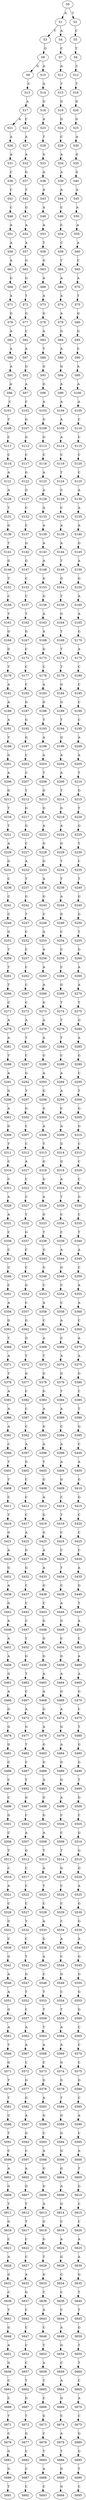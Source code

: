 strict digraph  {
	S0 -> S1 [ label = A ];
	S0 -> S2 [ label = T ];
	S1 -> S3 [ label = T ];
	S1 -> S4 [ label = A ];
	S2 -> S5 [ label = C ];
	S3 -> S6 [ label = G ];
	S4 -> S7 [ label = C ];
	S5 -> S8 [ label = T ];
	S6 -> S9 [ label = G ];
	S6 -> S10 [ label = A ];
	S7 -> S11 [ label = A ];
	S8 -> S12 [ label = C ];
	S9 -> S13 [ label = C ];
	S10 -> S14 [ label = A ];
	S11 -> S15 [ label = T ];
	S12 -> S16 [ label = T ];
	S13 -> S17 [ label = A ];
	S14 -> S18 [ label = G ];
	S15 -> S19 [ label = G ];
	S16 -> S20 [ label = G ];
	S17 -> S21 [ label = A ];
	S17 -> S22 [ label = C ];
	S18 -> S23 [ label = A ];
	S19 -> S24 [ label = G ];
	S20 -> S25 [ label = G ];
	S21 -> S26 [ label = A ];
	S22 -> S27 [ label = A ];
	S23 -> S28 [ label = T ];
	S24 -> S29 [ label = C ];
	S25 -> S30 [ label = A ];
	S26 -> S31 [ label = A ];
	S27 -> S32 [ label = A ];
	S28 -> S33 [ label = G ];
	S29 -> S34 [ label = A ];
	S30 -> S35 [ label = G ];
	S31 -> S36 [ label = C ];
	S32 -> S37 [ label = G ];
	S33 -> S38 [ label = A ];
	S34 -> S39 [ label = A ];
	S35 -> S40 [ label = G ];
	S36 -> S41 [ label = C ];
	S37 -> S42 [ label = T ];
	S38 -> S43 [ label = A ];
	S39 -> S44 [ label = A ];
	S40 -> S45 [ label = A ];
	S41 -> S46 [ label = C ];
	S42 -> S47 [ label = G ];
	S43 -> S48 [ label = A ];
	S44 -> S49 [ label = C ];
	S45 -> S50 [ label = A ];
	S46 -> S51 [ label = A ];
	S47 -> S52 [ label = A ];
	S48 -> S53 [ label = A ];
	S49 -> S54 [ label = C ];
	S50 -> S55 [ label = A ];
	S51 -> S56 [ label = A ];
	S52 -> S57 [ label = A ];
	S53 -> S58 [ label = T ];
	S54 -> S59 [ label = C ];
	S55 -> S60 [ label = A ];
	S56 -> S61 [ label = A ];
	S57 -> S62 [ label = G ];
	S58 -> S63 [ label = G ];
	S59 -> S64 [ label = T ];
	S60 -> S65 [ label = C ];
	S61 -> S66 [ label = G ];
	S62 -> S67 [ label = G ];
	S63 -> S68 [ label = A ];
	S64 -> S69 [ label = A ];
	S65 -> S70 [ label = A ];
	S66 -> S71 [ label = A ];
	S67 -> S72 [ label = T ];
	S68 -> S73 [ label = A ];
	S69 -> S74 [ label = A ];
	S70 -> S75 [ label = T ];
	S71 -> S76 [ label = G ];
	S72 -> S77 [ label = G ];
	S73 -> S78 [ label = G ];
	S74 -> S79 [ label = A ];
	S75 -> S80 [ label = G ];
	S76 -> S81 [ label = A ];
	S77 -> S82 [ label = C ];
	S78 -> S83 [ label = A ];
	S79 -> S84 [ label = G ];
	S80 -> S85 [ label = G ];
	S81 -> S86 [ label = A ];
	S82 -> S87 [ label = A ];
	S83 -> S88 [ label = T ];
	S84 -> S89 [ label = A ];
	S85 -> S90 [ label = C ];
	S86 -> S91 [ label = A ];
	S87 -> S92 [ label = G ];
	S88 -> S93 [ label = G ];
	S89 -> S94 [ label = G ];
	S90 -> S95 [ label = A ];
	S91 -> S96 [ label = A ];
	S92 -> S97 [ label = A ];
	S93 -> S98 [ label = G ];
	S94 -> S99 [ label = A ];
	S95 -> S100 [ label = A ];
	S96 -> S101 [ label = C ];
	S97 -> S102 [ label = C ];
	S98 -> S103 [ label = A ];
	S99 -> S104 [ label = A ];
	S100 -> S105 [ label = A ];
	S101 -> S106 [ label = T ];
	S102 -> S107 [ label = G ];
	S103 -> S108 [ label = G ];
	S104 -> S109 [ label = A ];
	S105 -> S110 [ label = C ];
	S106 -> S111 [ label = C ];
	S107 -> S112 [ label = G ];
	S108 -> S113 [ label = G ];
	S109 -> S114 [ label = A ];
	S110 -> S115 [ label = C ];
	S111 -> S116 [ label = C ];
	S112 -> S117 [ label = C ];
	S113 -> S118 [ label = C ];
	S114 -> S119 [ label = C ];
	S115 -> S120 [ label = C ];
	S116 -> S121 [ label = A ];
	S117 -> S122 [ label = G ];
	S118 -> S123 [ label = A ];
	S119 -> S124 [ label = T ];
	S120 -> S125 [ label = C ];
	S121 -> S126 [ label = A ];
	S122 -> S127 [ label = G ];
	S123 -> S128 [ label = A ];
	S124 -> S129 [ label = C ];
	S125 -> S130 [ label = A ];
	S126 -> S131 [ label = T ];
	S127 -> S132 [ label = C ];
	S128 -> S133 [ label = A ];
	S129 -> S134 [ label = C ];
	S130 -> S135 [ label = A ];
	S131 -> S136 [ label = G ];
	S132 -> S137 [ label = C ];
	S133 -> S138 [ label = A ];
	S134 -> S139 [ label = A ];
	S135 -> S140 [ label = A ];
	S136 -> S141 [ label = T ];
	S137 -> S142 [ label = G ];
	S138 -> S143 [ label = A ];
	S139 -> S144 [ label = A ];
	S140 -> S145 [ label = G ];
	S141 -> S146 [ label = G ];
	S142 -> S147 [ label = G ];
	S143 -> S148 [ label = A ];
	S144 -> S149 [ label = T ];
	S145 -> S150 [ label = A ];
	S146 -> S151 [ label = T ];
	S147 -> S152 [ label = C ];
	S148 -> S153 [ label = G ];
	S149 -> S154 [ label = G ];
	S150 -> S155 [ label = G ];
	S151 -> S156 [ label = C ];
	S152 -> S157 [ label = C ];
	S153 -> S158 [ label = G ];
	S154 -> S159 [ label = T ];
	S155 -> S160 [ label = A ];
	S156 -> S161 [ label = T ];
	S157 -> S162 [ label = T ];
	S158 -> S163 [ label = A ];
	S159 -> S164 [ label = G ];
	S160 -> S165 [ label = A ];
	S161 -> S166 [ label = G ];
	S162 -> S167 [ label = G ];
	S163 -> S168 [ label = A ];
	S164 -> S169 [ label = T ];
	S165 -> S170 [ label = G ];
	S166 -> S171 [ label = G ];
	S167 -> S172 [ label = C ];
	S168 -> S173 [ label = G ];
	S169 -> S174 [ label = T ];
	S170 -> S175 [ label = A ];
	S171 -> S176 [ label = T ];
	S172 -> S177 [ label = C ];
	S173 -> S178 [ label = C ];
	S174 -> S179 [ label = T ];
	S175 -> S180 [ label = C ];
	S176 -> S181 [ label = A ];
	S177 -> S182 [ label = C ];
	S178 -> S183 [ label = A ];
	S179 -> S184 [ label = G ];
	S180 -> S185 [ label = C ];
	S181 -> S186 [ label = A ];
	S182 -> S187 [ label = G ];
	S183 -> S188 [ label = G ];
	S184 -> S189 [ label = G ];
	S185 -> S190 [ label = C ];
	S186 -> S191 [ label = A ];
	S187 -> S192 [ label = G ];
	S188 -> S193 [ label = T ];
	S189 -> S194 [ label = T ];
	S190 -> S195 [ label = C ];
	S191 -> S196 [ label = T ];
	S192 -> S197 [ label = G ];
	S193 -> S198 [ label = A ];
	S194 -> S199 [ label = G ];
	S195 -> S200 [ label = A ];
	S196 -> S201 [ label = G ];
	S197 -> S202 [ label = C ];
	S198 -> S203 [ label = A ];
	S199 -> S204 [ label = A ];
	S200 -> S205 [ label = A ];
	S201 -> S206 [ label = A ];
	S202 -> S207 [ label = C ];
	S203 -> S208 [ label = T ];
	S204 -> S209 [ label = A ];
	S205 -> S210 [ label = T ];
	S206 -> S211 [ label = G ];
	S207 -> S212 [ label = T ];
	S208 -> S213 [ label = G ];
	S209 -> S214 [ label = T ];
	S210 -> S215 [ label = G ];
	S211 -> S216 [ label = T ];
	S212 -> S217 [ label = G ];
	S213 -> S218 [ label = G ];
	S214 -> S219 [ label = G ];
	S215 -> S220 [ label = T ];
	S216 -> S221 [ label = T ];
	S217 -> S222 [ label = G ];
	S218 -> S223 [ label = A ];
	S219 -> S224 [ label = A ];
	S220 -> S225 [ label = G ];
	S221 -> S226 [ label = A ];
	S222 -> S227 [ label = C ];
	S223 -> S228 [ label = G ];
	S224 -> S229 [ label = G ];
	S225 -> S230 [ label = T ];
	S226 -> S231 [ label = G ];
	S227 -> S232 [ label = A ];
	S228 -> S233 [ label = G ];
	S229 -> S234 [ label = T ];
	S230 -> S235 [ label = C ];
	S231 -> S236 [ label = C ];
	S232 -> S237 [ label = T ];
	S233 -> S238 [ label = A ];
	S234 -> S239 [ label = T ];
	S235 -> S240 [ label = T ];
	S236 -> S241 [ label = C ];
	S237 -> S242 [ label = G ];
	S238 -> S243 [ label = G ];
	S239 -> S244 [ label = A ];
	S240 -> S245 [ label = G ];
	S241 -> S246 [ label = C ];
	S242 -> S247 [ label = T ];
	S243 -> S248 [ label = C ];
	S244 -> S249 [ label = G ];
	S245 -> S250 [ label = G ];
	S246 -> S251 [ label = G ];
	S247 -> S252 [ label = C ];
	S248 -> S253 [ label = A ];
	S249 -> S254 [ label = C ];
	S250 -> S255 [ label = T ];
	S251 -> S256 [ label = T ];
	S252 -> S257 [ label = C ];
	S253 -> S258 [ label = A ];
	S254 -> S259 [ label = C ];
	S255 -> S260 [ label = G ];
	S256 -> S261 [ label = T ];
	S257 -> S262 [ label = C ];
	S258 -> S263 [ label = A ];
	S259 -> S264 [ label = C ];
	S260 -> S265 [ label = A ];
	S261 -> S266 [ label = T ];
	S262 -> S267 [ label = C ];
	S263 -> S268 [ label = A ];
	S264 -> S269 [ label = G ];
	S265 -> S270 [ label = A ];
	S266 -> S271 [ label = C ];
	S267 -> S272 [ label = C ];
	S268 -> S273 [ label = G ];
	S269 -> S274 [ label = T ];
	S270 -> S275 [ label = T ];
	S271 -> S276 [ label = A ];
	S272 -> S277 [ label = A ];
	S273 -> S278 [ label = A ];
	S274 -> S279 [ label = T ];
	S275 -> S280 [ label = G ];
	S276 -> S281 [ label = A ];
	S277 -> S282 [ label = T ];
	S278 -> S283 [ label = A ];
	S279 -> S284 [ label = T ];
	S280 -> S285 [ label = A ];
	S281 -> S286 [ label = T ];
	S282 -> S287 [ label = C ];
	S283 -> S288 [ label = G ];
	S284 -> S289 [ label = C ];
	S285 -> S290 [ label = G ];
	S286 -> S291 [ label = A ];
	S287 -> S292 [ label = G ];
	S288 -> S293 [ label = A ];
	S289 -> S294 [ label = A ];
	S290 -> S295 [ label = C ];
	S291 -> S296 [ label = G ];
	S292 -> S297 [ label = T ];
	S293 -> S298 [ label = G ];
	S294 -> S299 [ label = A ];
	S295 -> S300 [ label = T ];
	S296 -> S301 [ label = A ];
	S297 -> S302 [ label = G ];
	S298 -> S303 [ label = G ];
	S299 -> S304 [ label = C ];
	S300 -> S305 [ label = G ];
	S301 -> S306 [ label = G ];
	S302 -> S307 [ label = C ];
	S303 -> S308 [ label = A ];
	S304 -> S309 [ label = A ];
	S305 -> S310 [ label = G ];
	S306 -> S311 [ label = T ];
	S307 -> S312 [ label = C ];
	S308 -> S313 [ label = T ];
	S309 -> S314 [ label = G ];
	S310 -> S315 [ label = C ];
	S311 -> S316 [ label = C ];
	S312 -> S317 [ label = A ];
	S313 -> S318 [ label = G ];
	S314 -> S319 [ label = G ];
	S315 -> S320 [ label = C ];
	S316 -> S321 [ label = C ];
	S317 -> S322 [ label = C ];
	S318 -> S323 [ label = G ];
	S319 -> S324 [ label = A ];
	S320 -> S325 [ label = C ];
	S321 -> S326 [ label = A ];
	S322 -> S327 [ label = C ];
	S323 -> S328 [ label = A ];
	S324 -> S329 [ label = T ];
	S325 -> S330 [ label = G ];
	S326 -> S331 [ label = A ];
	S327 -> S332 [ label = T ];
	S328 -> S333 [ label = G ];
	S329 -> S334 [ label = C ];
	S330 -> S335 [ label = C ];
	S331 -> S336 [ label = C ];
	S332 -> S337 [ label = G ];
	S333 -> S338 [ label = T ];
	S334 -> S339 [ label = C ];
	S335 -> S340 [ label = T ];
	S336 -> S341 [ label = C ];
	S337 -> S342 [ label = C ];
	S338 -> S343 [ label = G ];
	S339 -> S344 [ label = A ];
	S340 -> S345 [ label = A ];
	S341 -> S346 [ label = C ];
	S342 -> S347 [ label = C ];
	S343 -> S348 [ label = G ];
	S344 -> S349 [ label = G ];
	S345 -> S350 [ label = C ];
	S346 -> S351 [ label = C ];
	S347 -> S352 [ label = G ];
	S348 -> S353 [ label = C ];
	S349 -> S354 [ label = C ];
	S350 -> S355 [ label = A ];
	S351 -> S356 [ label = A ];
	S352 -> S357 [ label = C ];
	S353 -> S358 [ label = A ];
	S354 -> S359 [ label = C ];
	S355 -> S360 [ label = A ];
	S356 -> S361 [ label = G ];
	S357 -> S362 [ label = G ];
	S358 -> S363 [ label = C ];
	S359 -> S364 [ label = A ];
	S360 -> S365 [ label = C ];
	S361 -> S366 [ label = T ];
	S362 -> S367 [ label = G ];
	S363 -> S368 [ label = A ];
	S364 -> S369 [ label = C ];
	S365 -> S370 [ label = A ];
	S366 -> S371 [ label = A ];
	S367 -> S372 [ label = T ];
	S368 -> S373 [ label = T ];
	S369 -> S374 [ label = A ];
	S370 -> S375 [ label = A ];
	S371 -> S376 [ label = T ];
	S372 -> S377 [ label = G ];
	S373 -> S378 [ label = G ];
	S374 -> S379 [ label = G ];
	S375 -> S380 [ label = G ];
	S376 -> S381 [ label = A ];
	S377 -> S382 [ label = C ];
	S378 -> S383 [ label = G ];
	S379 -> S384 [ label = T ];
	S380 -> S385 [ label = C ];
	S381 -> S386 [ label = A ];
	S382 -> S387 [ label = C ];
	S383 -> S388 [ label = A ];
	S384 -> S389 [ label = A ];
	S385 -> S390 [ label = T ];
	S386 -> S391 [ label = A ];
	S387 -> S392 [ label = C ];
	S388 -> S393 [ label = G ];
	S389 -> S394 [ label = C ];
	S390 -> S395 [ label = G ];
	S391 -> S396 [ label = C ];
	S392 -> S397 [ label = A ];
	S393 -> S398 [ label = A ];
	S394 -> S399 [ label = A ];
	S395 -> S400 [ label = C ];
	S396 -> S401 [ label = T ];
	S397 -> S402 [ label = G ];
	S398 -> S403 [ label = T ];
	S399 -> S404 [ label = A ];
	S400 -> S405 [ label = A ];
	S401 -> S406 [ label = T ];
	S402 -> S407 [ label = C ];
	S403 -> S408 [ label = G ];
	S404 -> S409 [ label = G ];
	S405 -> S410 [ label = G ];
	S406 -> S411 [ label = C ];
	S407 -> S412 [ label = C ];
	S408 -> S413 [ label = A ];
	S409 -> S414 [ label = C ];
	S410 -> S415 [ label = G ];
	S411 -> S416 [ label = T ];
	S412 -> S417 [ label = C ];
	S413 -> S418 [ label = G ];
	S414 -> S419 [ label = T ];
	S415 -> S420 [ label = C ];
	S416 -> S421 [ label = G ];
	S417 -> S422 [ label = A ];
	S418 -> S423 [ label = G ];
	S419 -> S424 [ label = C ];
	S420 -> S425 [ label = C ];
	S421 -> S426 [ label = A ];
	S422 -> S427 [ label = G ];
	S423 -> S428 [ label = A ];
	S424 -> S429 [ label = C ];
	S425 -> S430 [ label = C ];
	S426 -> S431 [ label = G ];
	S427 -> S432 [ label = G ];
	S428 -> S433 [ label = A ];
	S429 -> S434 [ label = T ];
	S430 -> S435 [ label = A ];
	S431 -> S436 [ label = A ];
	S432 -> S437 [ label = C ];
	S433 -> S438 [ label = G ];
	S434 -> S439 [ label = C ];
	S435 -> S440 [ label = G ];
	S436 -> S441 [ label = G ];
	S437 -> S442 [ label = C ];
	S438 -> S443 [ label = C ];
	S439 -> S444 [ label = A ];
	S440 -> S445 [ label = T ];
	S441 -> S446 [ label = A ];
	S442 -> S447 [ label = C ];
	S443 -> S448 [ label = G ];
	S444 -> S449 [ label = G ];
	S445 -> S450 [ label = A ];
	S446 -> S451 [ label = A ];
	S447 -> S452 [ label = T ];
	S448 -> S453 [ label = G ];
	S449 -> S454 [ label = C ];
	S450 -> S455 [ label = C ];
	S451 -> S456 [ label = A ];
	S452 -> S457 [ label = G ];
	S453 -> S458 [ label = G ];
	S454 -> S459 [ label = G ];
	S455 -> S460 [ label = A ];
	S456 -> S461 [ label = G ];
	S457 -> S462 [ label = T ];
	S458 -> S463 [ label = A ];
	S459 -> S464 [ label = A ];
	S460 -> S465 [ label = A ];
	S461 -> S466 [ label = A ];
	S462 -> S467 [ label = C ];
	S463 -> S468 [ label = A ];
	S464 -> S469 [ label = G ];
	S465 -> S470 [ label = G ];
	S466 -> S471 [ label = G ];
	S467 -> S472 [ label = A ];
	S468 -> S473 [ label = G ];
	S469 -> S474 [ label = A ];
	S470 -> S475 [ label = C ];
	S471 -> S476 [ label = G ];
	S472 -> S477 [ label = G ];
	S473 -> S478 [ label = A ];
	S474 -> S479 [ label = G ];
	S475 -> S480 [ label = T ];
	S476 -> S481 [ label = G ];
	S477 -> S482 [ label = T ];
	S478 -> S483 [ label = G ];
	S479 -> S484 [ label = A ];
	S480 -> S485 [ label = G ];
	S481 -> S486 [ label = C ];
	S482 -> S487 [ label = C ];
	S483 -> S488 [ label = G ];
	S484 -> S489 [ label = G ];
	S485 -> S490 [ label = G ];
	S486 -> S491 [ label = C ];
	S487 -> S492 [ label = T ];
	S488 -> S493 [ label = A ];
	S489 -> S494 [ label = G ];
	S490 -> S495 [ label = T ];
	S491 -> S496 [ label = C ];
	S492 -> S497 [ label = G ];
	S493 -> S498 [ label = G ];
	S494 -> S499 [ label = A ];
	S495 -> S500 [ label = G ];
	S496 -> S501 [ label = G ];
	S497 -> S502 [ label = C ];
	S498 -> S503 [ label = G ];
	S499 -> S504 [ label = C ];
	S500 -> S505 [ label = C ];
	S501 -> S506 [ label = C ];
	S502 -> S507 [ label = A ];
	S503 -> S508 [ label = A ];
	S504 -> S509 [ label = C ];
	S505 -> S510 [ label = G ];
	S506 -> S511 [ label = T ];
	S507 -> S512 [ label = G ];
	S508 -> S513 [ label = T ];
	S509 -> S514 [ label = T ];
	S510 -> S515 [ label = G ];
	S511 -> S516 [ label = C ];
	S512 -> S517 [ label = C ];
	S513 -> S518 [ label = A ];
	S514 -> S519 [ label = G ];
	S515 -> S520 [ label = G ];
	S516 -> S521 [ label = A ];
	S517 -> S522 [ label = C ];
	S518 -> S523 [ label = T ];
	S519 -> S524 [ label = C ];
	S520 -> S525 [ label = A ];
	S521 -> S526 [ label = C ];
	S522 -> S527 [ label = C ];
	S523 -> S528 [ label = C ];
	S524 -> S529 [ label = C ];
	S525 -> S530 [ label = G ];
	S526 -> S531 [ label = G ];
	S527 -> S532 [ label = T ];
	S528 -> S533 [ label = A ];
	S529 -> S534 [ label = C ];
	S530 -> S535 [ label = G ];
	S531 -> S536 [ label = C ];
	S532 -> S537 [ label = C ];
	S533 -> S538 [ label = G ];
	S534 -> S539 [ label = A ];
	S535 -> S540 [ label = A ];
	S536 -> S541 [ label = G ];
	S537 -> S542 [ label = T ];
	S538 -> S543 [ label = A ];
	S539 -> S544 [ label = C ];
	S540 -> S545 [ label = G ];
	S541 -> S546 [ label = A ];
	S542 -> S547 [ label = G ];
	S543 -> S548 [ label = C ];
	S544 -> S549 [ label = G ];
	S545 -> S550 [ label = G ];
	S546 -> S551 [ label = A ];
	S547 -> S552 [ label = T ];
	S548 -> S553 [ label = T ];
	S549 -> S554 [ label = C ];
	S550 -> S555 [ label = G ];
	S551 -> S556 [ label = G ];
	S552 -> S557 [ label = C ];
	S553 -> S558 [ label = T ];
	S554 -> S559 [ label = T ];
	S555 -> S560 [ label = G ];
	S556 -> S561 [ label = A ];
	S557 -> S562 [ label = A ];
	S558 -> S563 [ label = T ];
	S559 -> S564 [ label = A ];
	S560 -> S565 [ label = C ];
	S561 -> S566 [ label = T ];
	S562 -> S567 [ label = A ];
	S563 -> S568 [ label = A ];
	S564 -> S569 [ label = A ];
	S565 -> S570 [ label = C ];
	S566 -> S571 [ label = G ];
	S567 -> S572 [ label = C ];
	S568 -> S573 [ label = C ];
	S569 -> S574 [ label = G ];
	S570 -> S575 [ label = C ];
	S571 -> S576 [ label = T ];
	S572 -> S577 [ label = G ];
	S573 -> S578 [ label = G ];
	S574 -> S579 [ label = G ];
	S575 -> S580 [ label = G ];
	S576 -> S581 [ label = T ];
	S577 -> S582 [ label = G ];
	S578 -> S583 [ label = A ];
	S579 -> S584 [ label = T ];
	S580 -> S585 [ label = C ];
	S581 -> S586 [ label = C ];
	S582 -> S587 [ label = A ];
	S583 -> S588 [ label = G ];
	S584 -> S589 [ label = G ];
	S585 -> S590 [ label = A ];
	S586 -> S591 [ label = T ];
	S587 -> S592 [ label = G ];
	S588 -> S593 [ label = C ];
	S589 -> S594 [ label = G ];
	S590 -> S595 [ label = C ];
	S591 -> S596 [ label = C ];
	S592 -> S597 [ label = C ];
	S593 -> S598 [ label = A ];
	S594 -> S599 [ label = G ];
	S595 -> S600 [ label = A ];
	S596 -> S601 [ label = A ];
	S597 -> S602 [ label = A ];
	S598 -> S603 [ label = G ];
	S599 -> S604 [ label = G ];
	S600 -> S605 [ label = T ];
	S601 -> S606 [ label = G ];
	S602 -> S607 [ label = G ];
	S603 -> S608 [ label = G ];
	S604 -> S609 [ label = A ];
	S605 -> S610 [ label = G ];
	S606 -> S611 [ label = T ];
	S607 -> S612 [ label = T ];
	S608 -> S613 [ label = A ];
	S609 -> S614 [ label = G ];
	S610 -> S615 [ label = C ];
	S611 -> S616 [ label = G ];
	S612 -> S617 [ label = T ];
	S613 -> S618 [ label = G ];
	S614 -> S619 [ label = C ];
	S615 -> S620 [ label = C ];
	S616 -> S621 [ label = C ];
	S617 -> S622 [ label = C ];
	S618 -> S623 [ label = G ];
	S619 -> S624 [ label = A ];
	S620 -> S625 [ label = A ];
	S621 -> S626 [ label = A ];
	S622 -> S627 [ label = C ];
	S623 -> S628 [ label = T ];
	S624 -> S629 [ label = G ];
	S625 -> S630 [ label = A ];
	S626 -> S631 [ label = G ];
	S627 -> S632 [ label = A ];
	S628 -> S633 [ label = G ];
	S629 -> S634 [ label = C ];
	S630 -> S635 [ label = G ];
	S631 -> S636 [ label = C ];
	S632 -> S637 [ label = G ];
	S633 -> S638 [ label = T ];
	S634 -> S639 [ label = C ];
	S635 -> S640 [ label = T ];
	S636 -> S641 [ label = T ];
	S637 -> S642 [ label = C ];
	S638 -> S643 [ label = A ];
	S639 -> S644 [ label = C ];
	S640 -> S645 [ label = T ];
	S641 -> S646 [ label = G ];
	S642 -> S647 [ label = C ];
	S643 -> S648 [ label = C ];
	S644 -> S649 [ label = A ];
	S645 -> S650 [ label = G ];
	S646 -> S651 [ label = A ];
	S647 -> S652 [ label = C ];
	S648 -> S653 [ label = T ];
	S649 -> S654 [ label = G ];
	S650 -> S655 [ label = T ];
	S651 -> S656 [ label = G ];
	S652 -> S657 [ label = C ];
	S653 -> S658 [ label = A ];
	S654 -> S659 [ label = C ];
	S655 -> S660 [ label = T ];
	S656 -> S661 [ label = C ];
	S657 -> S662 [ label = T ];
	S658 -> S663 [ label = T ];
	S659 -> S664 [ label = A ];
	S660 -> S665 [ label = C ];
	S661 -> S666 [ label = C ];
	S662 -> S667 [ label = G ];
	S663 -> S668 [ label = C ];
	S664 -> S669 [ label = G ];
	S665 -> S670 [ label = A ];
	S666 -> S671 [ label = T ];
	S667 -> S672 [ label = T ];
	S668 -> S673 [ label = G ];
	S669 -> S674 [ label = C ];
	S670 -> S675 [ label = C ];
	S671 -> S676 [ label = C ];
	S672 -> S677 [ label = G ];
	S673 -> S678 [ label = C ];
	S674 -> S679 [ label = A ];
	S675 -> S680 [ label = G ];
	S676 -> S681 [ label = G ];
	S677 -> S682 [ label = C ];
	S678 -> S683 [ label = T ];
	S679 -> S684 [ label = T ];
	S680 -> S685 [ label = G ];
	S681 -> S686 [ label = G ];
	S682 -> S687 [ label = C ];
	S683 -> S688 [ label = A ];
	S684 -> S689 [ label = G ];
	S685 -> S690 [ label = T ];
	S686 -> S691 [ label = T ];
	S687 -> S692 [ label = C ];
	S688 -> S693 [ label = C ];
	S689 -> S694 [ label = G ];
	S690 -> S695 [ label = C ];
}

